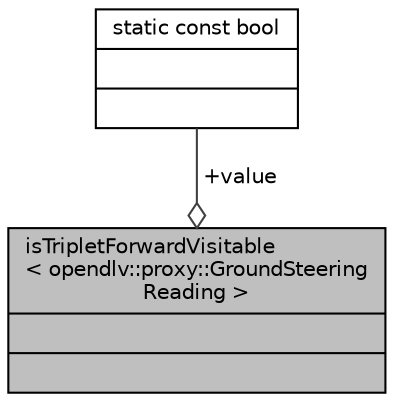 digraph "isTripletForwardVisitable&lt; opendlv::proxy::GroundSteeringReading &gt;"
{
 // LATEX_PDF_SIZE
  edge [fontname="Helvetica",fontsize="10",labelfontname="Helvetica",labelfontsize="10"];
  node [fontname="Helvetica",fontsize="10",shape=record];
  Node1 [label="{isTripletForwardVisitable\l\< opendlv::proxy::GroundSteering\lReading \>\n||}",height=0.2,width=0.4,color="black", fillcolor="grey75", style="filled", fontcolor="black",tooltip=" "];
  Node2 -> Node1 [color="grey25",fontsize="10",style="solid",label=" +value" ,arrowhead="odiamond"];
  Node2 [label="{static const bool\n||}",height=0.2,width=0.4,color="black", fillcolor="white", style="filled",tooltip=" "];
}
